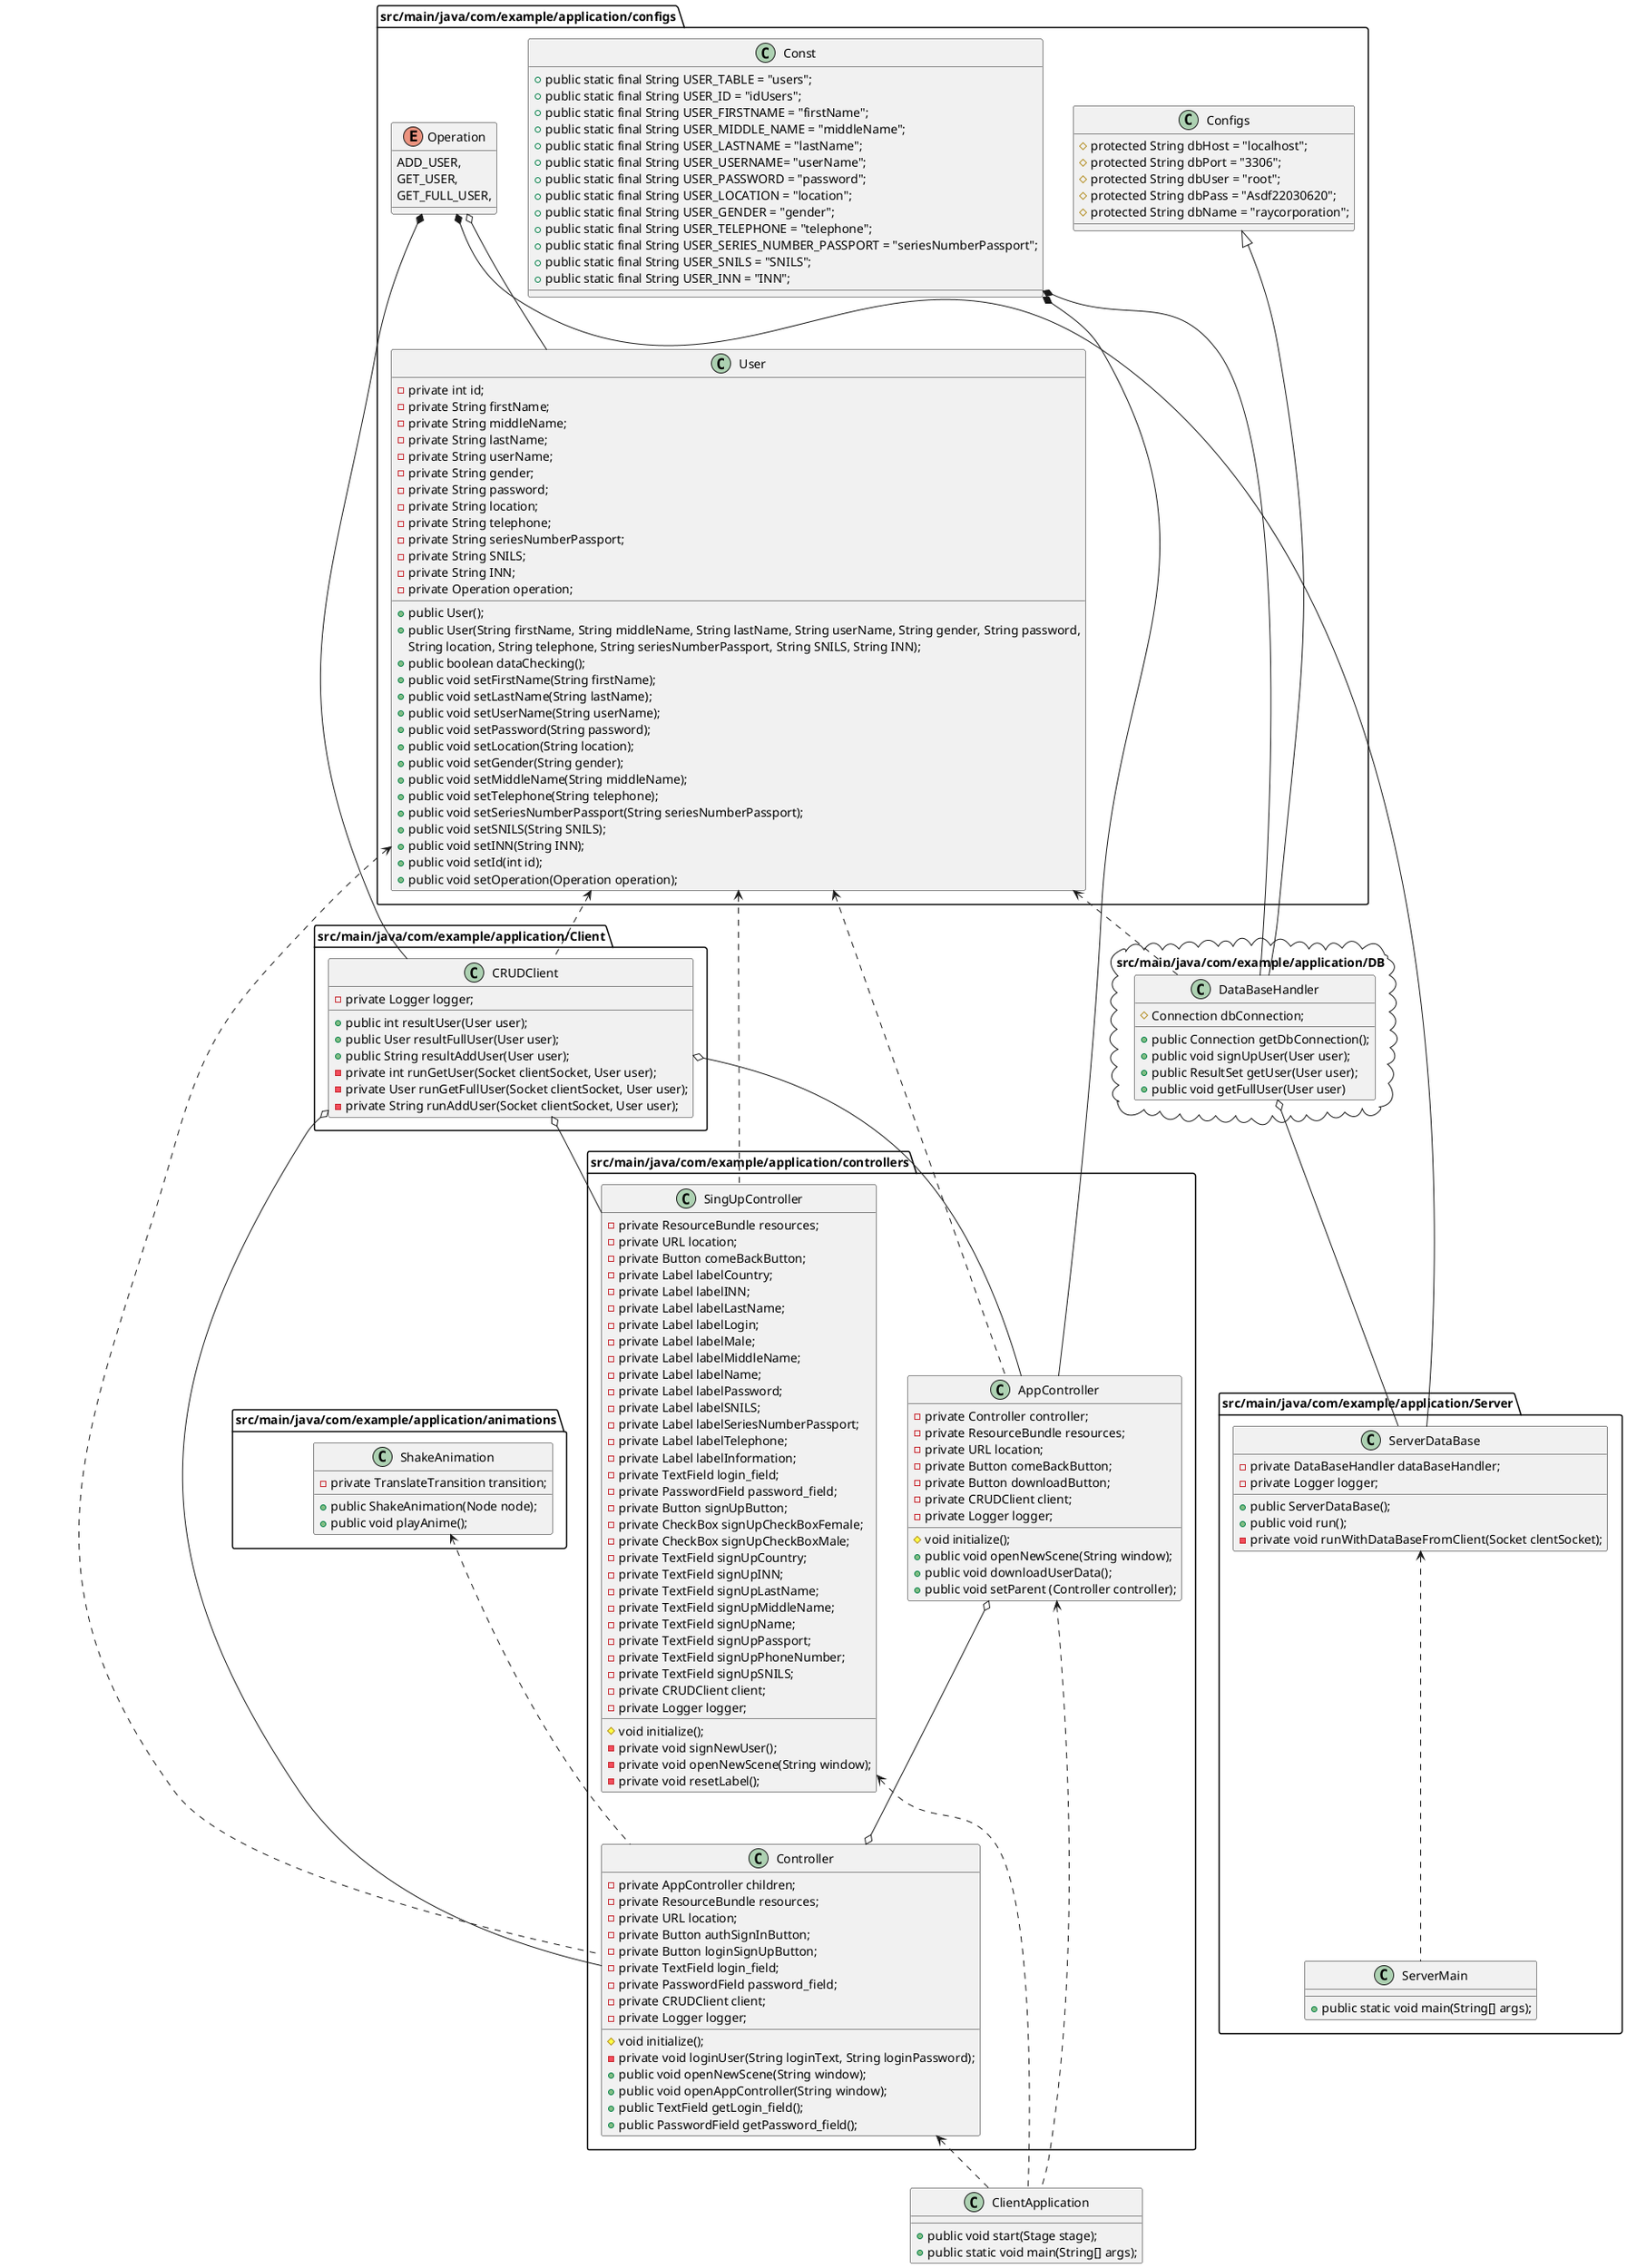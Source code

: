 @startuml
package src/main/java/com/example/application/configs <<Package>>{
class Configs {
    #protected String dbHost = "localhost";
    #protected String dbPort = "3306";
    #protected String dbUser = "root";
    #protected String dbPass = "Asdf22030620";
    #protected String dbName = "raycorporation";
}
class Const {
    +public static final String USER_TABLE = "users";
    +public static final String USER_ID = "idUsers";
    +public static final String USER_FIRSTNAME = "firstName";
    +public static final String USER_MIDDLE_NAME = "middleName";
    +public static final String USER_LASTNAME = "lastName";
    +public static final String USER_USERNAME= "userName";
    +public static final String USER_PASSWORD = "password";
    +public static final String USER_LOCATION = "location";
    +public static final String USER_GENDER = "gender";
    +public static final String USER_TELEPHONE = "telephone";
    +public static final String USER_SERIES_NUMBER_PASSPORT = "seriesNumberPassport";
    +public static final String USER_SNILS = "SNILS";
    +public static final String USER_INN = "INN";
}
enum Operation {
    ADD_USER,
    GET_USER,
    GET_FULL_USER,
}
Operation o-- User
class User {
    -private int id;
    -private String firstName;
    -private String middleName;
    -private String lastName;
    -private String userName;
    -private String gender;
    -private String password;
    -private String location;
    -private String telephone;
    -private String seriesNumberPassport;
    -private String SNILS;
    -private String INN;
    -private Operation operation;
    +public User();
    +public User(String firstName, String middleName, String lastName, String userName, String gender, String password,
    String location, String telephone, String seriesNumberPassport, String SNILS, String INN);
    +public boolean dataChecking();
    +public void setFirstName(String firstName);
    +public void setLastName(String lastName);
    +public void setUserName(String userName);
    +public void setPassword(String password);
    +public void setLocation(String location);
    +public void setGender(String gender);
    +public void setMiddleName(String middleName);
    +public void setTelephone(String telephone);
    +public void setSeriesNumberPassport(String seriesNumberPassport);
    +public void setSNILS(String SNILS);
    +public void setINN(String INN);
    +public void setId(int id);
    +public void setOperation(Operation operation);
}
}
package src/main/java/com/example/application/animations <<Package>>{
class ShakeAnimation {
 -private TranslateTransition transition;
 +public ShakeAnimation(Node node);
 +public void playAnime();
}
}
package src/main/java/com/example/application/DB <<Cloud>>{
Configs <|-- DataBaseHandler
Const *-- DataBaseHandler
User <.. DataBaseHandler
class DataBaseHandler {
    #Connection dbConnection;
    +public Connection getDbConnection();
    +public void signUpUser(User user);
    +public ResultSet getUser(User user);
    +public void getFullUser(User user)
}
}
package src/main/java/com/example/application/Server <<Package>>{
Operation *-- ServerDataBase
DataBaseHandler o-- ServerDataBase
class ServerDataBase {
    -private DataBaseHandler dataBaseHandler;
    -private Logger logger;
    +public ServerDataBase();
    +public void run();
    -private void runWithDataBaseFromClient(Socket clentSocket);
}
ServerDataBase <.. ServerMain
class ServerMain {
   +public static void main(String[] args);
}
}
package src/main/java/com/example/application/Client <<Package>>{
Operation *-- CRUDClient
User <.. CRUDClient
class CRUDClient {
 -private Logger logger;
 +public int resultUser(User user);
 +public User resultFullUser(User user);
 +public String resultAddUser(User user);
 -private int runGetUser(Socket clientSocket, User user);
 -private User runGetFullUser(Socket clientSocket, User user);
 -private String runAddUser(Socket clientSocket, User user);
}
}
package src/main/java/com/example/application/controllers <<Package>>{
User <.. AppController
CRUDClient o-- AppController
Const *-- AppController
class AppController {
    -private Controller controller;
    -private ResourceBundle resources;
    -private URL location;
    -private Button comeBackButton;
    -private Button downloadButton;
    -private CRUDClient client;
    -private Logger logger;
    #void initialize();
    +public void openNewScene(String window);
    +public void downloadUserData();
    +public void setParent (Controller controller);
}
User <.. Controller
CRUDClient o-- Controller
ShakeAnimation <.. Controller
AppController o--o Controller
class Controller {
    -private AppController children;
    -private ResourceBundle resources;
    -private URL location;
    -private Button authSignInButton;
    -private Button loginSignUpButton;
    -private TextField login_field;
    -private PasswordField password_field;
    -private CRUDClient client;
    -private Logger logger;
    #void initialize();
    -private void loginUser(String loginText, String loginPassword);
    +public void openNewScene(String window);
    +public void openAppController(String window);
    +public TextField getLogin_field();
    +public PasswordField getPassword_field();
}
User <.. SingUpController
CRUDClient o-- SingUpController
class SingUpController {
    -private ResourceBundle resources;
    -private URL location;
    -private Button comeBackButton;
    -private Label labelCountry;
    -private Label labelINN;
    -private Label labelLastName;
    -private Label labelLogin;
    -private Label labelMale;
    -private Label labelMiddleName;
    -private Label labelName;
    -private Label labelPassword;
    -private Label labelSNILS;
    -private Label labelSeriesNumberPassport;
    -private Label labelTelephone;
    -private Label labelInformation;
    -private TextField login_field;
    -private PasswordField password_field;
    -private Button signUpButton;
    -private CheckBox signUpCheckBoxFemale;
    -private CheckBox signUpCheckBoxMale;
    -private TextField signUpCountry;
    -private TextField signUpINN;
    -private TextField signUpLastName;
    -private TextField signUpMiddleName;
    -private TextField signUpName;
    -private TextField signUpPassport;
    -private TextField signUpPhoneNumber;
    -private TextField signUpSNILS;
    -private CRUDClient client;
    -private Logger logger;
    #void initialize();
    -private void signNewUser();
    -private void openNewScene(String window);
    -private void resetLabel();
}
}
Controller <.. ClientApplication
AppController <.. ClientApplication
SingUpController <.. ClientApplication
class ClientApplication {
   +public void start(Stage stage);
   +public static void main(String[] args);
}

@enduml